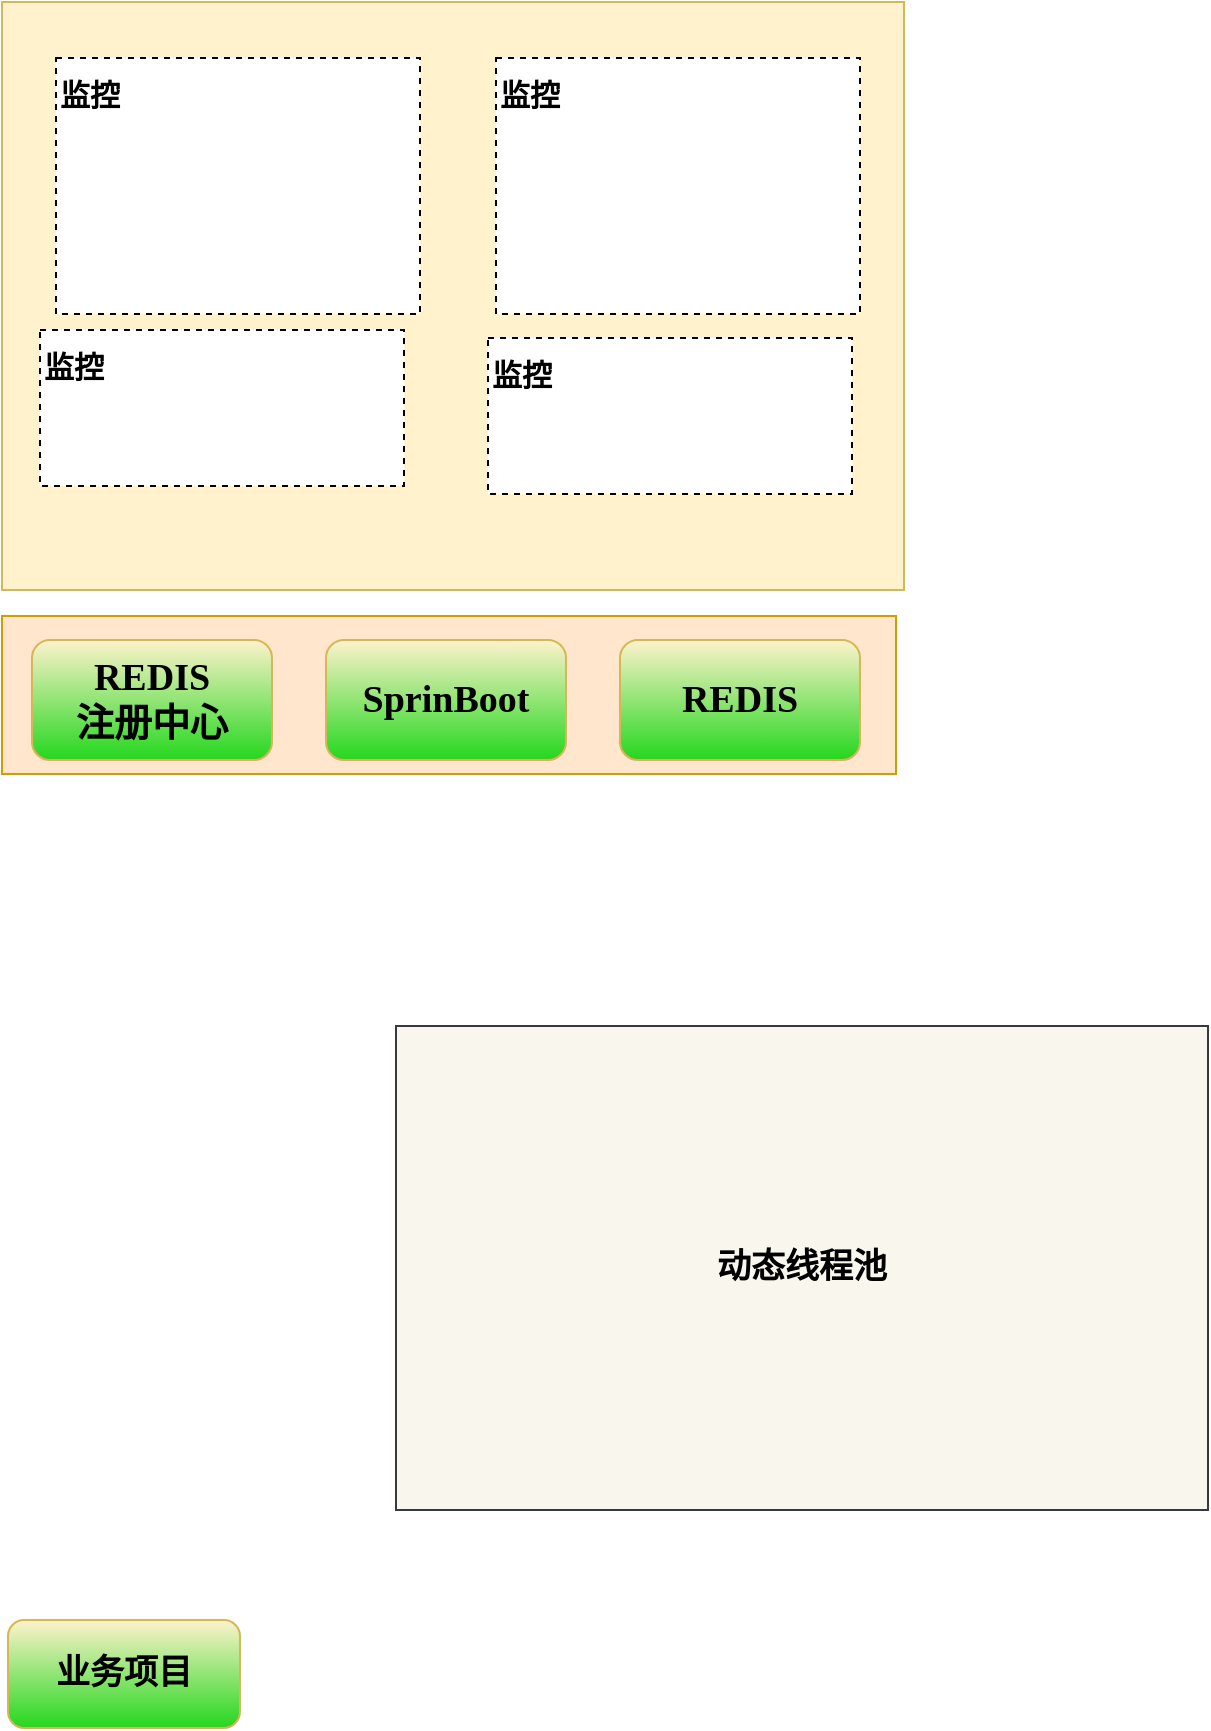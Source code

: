 <mxfile version="17.2.4" type="device"><diagram id="9KeMGKrxn6q_Oepx2NbP" name="第 1 页"><mxGraphModel dx="1502" dy="763" grid="0" gridSize="10" guides="1" tooltips="1" connect="1" arrows="1" fold="1" page="0" pageScale="1" pageWidth="827" pageHeight="1169" math="0" shadow="0"><root><mxCell id="0"/><mxCell id="1" parent="0"/><mxCell id="oLkC82Vo9SW3K-ndxWqC-4" value="" style="rounded=0;whiteSpace=wrap;html=1;fontFamily=ZCOOL KuaiLe;fontSource=https%3A%2F%2Ffonts.googleapis.com%2Fcss%3Ffamily%3DZCOOL%2BKuaiLe;fontSize=19;fillColor=#ffe6cc;strokeColor=#d79b00;" vertex="1" parent="1"><mxGeometry x="-2" y="430" width="447" height="79" as="geometry"/></mxCell><mxCell id="oLkC82Vo9SW3K-ndxWqC-1" value="REDIS&lt;br&gt;注册中心" style="rounded=1;whiteSpace=wrap;html=1;fillColor=#fff2cc;strokeColor=#d6b656;gradientColor=#24D71E;fontSize=19;fontFamily=ZCOOL KuaiLe;fontSource=https%3A%2F%2Ffonts.googleapis.com%2Fcss%3Ffamily%3DZCOOL%2BKuaiLe;fontStyle=1" vertex="1" parent="1"><mxGeometry x="13" y="442" width="120" height="60" as="geometry"/></mxCell><mxCell id="oLkC82Vo9SW3K-ndxWqC-2" value="SprinBoot" style="rounded=1;whiteSpace=wrap;html=1;fillColor=#fff2cc;strokeColor=#d6b656;gradientColor=#24D71E;fontSize=19;fontFamily=ZCOOL KuaiLe;fontSource=https%3A%2F%2Ffonts.googleapis.com%2Fcss%3Ffamily%3DZCOOL%2BKuaiLe;fontStyle=1" vertex="1" parent="1"><mxGeometry x="160" y="442" width="120" height="60" as="geometry"/></mxCell><mxCell id="oLkC82Vo9SW3K-ndxWqC-3" value="REDIS" style="rounded=1;whiteSpace=wrap;html=1;fillColor=#fff2cc;strokeColor=#d6b656;gradientColor=#24D71E;fontSize=19;fontFamily=ZCOOL KuaiLe;fontSource=https%3A%2F%2Ffonts.googleapis.com%2Fcss%3Ffamily%3DZCOOL%2BKuaiLe;fontStyle=1" vertex="1" parent="1"><mxGeometry x="307" y="442" width="120" height="60" as="geometry"/></mxCell><mxCell id="oLkC82Vo9SW3K-ndxWqC-6" value="" style="rounded=0;whiteSpace=wrap;html=1;fontFamily=ZCOOL KuaiLe;fontSource=https%3A%2F%2Ffonts.googleapis.com%2Fcss%3Ffamily%3DZCOOL%2BKuaiLe;fontSize=19;fillColor=#fff2cc;strokeColor=#d6b656;" vertex="1" parent="1"><mxGeometry x="-2" y="123" width="451" height="294" as="geometry"/></mxCell><mxCell id="oLkC82Vo9SW3K-ndxWqC-7" value="业务项目" style="rounded=1;whiteSpace=wrap;html=1;fillColor=#fff2cc;strokeColor=#d6b656;gradientColor=#24D71E;fontSize=17;fontFamily=ZCOOL KuaiLe;fontSource=https%3A%2F%2Ffonts.googleapis.com%2Fcss%3Ffamily%3DZCOOL%2BKuaiLe;fontStyle=1" vertex="1" parent="1"><mxGeometry x="1" y="932" width="116" height="54" as="geometry"/></mxCell><mxCell id="oLkC82Vo9SW3K-ndxWqC-8" value="&lt;font style=&quot;font-size: 15px&quot; face=&quot;Comic Sans MS&quot;&gt;&lt;b&gt;监控&lt;/b&gt;&lt;/font&gt;" style="rounded=0;whiteSpace=wrap;html=1;fontFamily=ZCOOL KuaiLe;fontSource=https%3A%2F%2Ffonts.googleapis.com%2Fcss%3Ffamily%3DZCOOL%2BKuaiLe;fontSize=19;dashed=1;verticalAlign=top;labelPosition=center;verticalLabelPosition=middle;align=left;horizontal=1;" vertex="1" parent="1"><mxGeometry x="25" y="151" width="182" height="128" as="geometry"/></mxCell><mxCell id="oLkC82Vo9SW3K-ndxWqC-10" value="&lt;font style=&quot;font-size: 15px&quot; face=&quot;Comic Sans MS&quot;&gt;&lt;b&gt;监控&lt;/b&gt;&lt;/font&gt;" style="rounded=0;whiteSpace=wrap;html=1;fontFamily=ZCOOL KuaiLe;fontSource=https%3A%2F%2Ffonts.googleapis.com%2Fcss%3Ffamily%3DZCOOL%2BKuaiLe;fontSize=19;dashed=1;verticalAlign=top;labelPosition=center;verticalLabelPosition=middle;align=left;horizontal=1;" vertex="1" parent="1"><mxGeometry x="245" y="151" width="182" height="128" as="geometry"/></mxCell><mxCell id="oLkC82Vo9SW3K-ndxWqC-11" value="&lt;font style=&quot;font-size: 15px&quot; face=&quot;Comic Sans MS&quot;&gt;&lt;b&gt;监控&lt;/b&gt;&lt;/font&gt;" style="rounded=0;whiteSpace=wrap;html=1;fontFamily=ZCOOL KuaiLe;fontSource=https%3A%2F%2Ffonts.googleapis.com%2Fcss%3Ffamily%3DZCOOL%2BKuaiLe;fontSize=19;dashed=1;verticalAlign=top;labelPosition=center;verticalLabelPosition=middle;align=left;horizontal=1;" vertex="1" parent="1"><mxGeometry x="17" y="287" width="182" height="78" as="geometry"/></mxCell><mxCell id="oLkC82Vo9SW3K-ndxWqC-12" value="&lt;font style=&quot;font-size: 15px&quot; face=&quot;Comic Sans MS&quot;&gt;&lt;b&gt;监控&lt;/b&gt;&lt;/font&gt;" style="rounded=0;whiteSpace=wrap;html=1;fontFamily=ZCOOL KuaiLe;fontSource=https%3A%2F%2Ffonts.googleapis.com%2Fcss%3Ffamily%3DZCOOL%2BKuaiLe;fontSize=19;dashed=1;verticalAlign=top;labelPosition=center;verticalLabelPosition=middle;align=left;horizontal=1;" vertex="1" parent="1"><mxGeometry x="241" y="291" width="182" height="78" as="geometry"/></mxCell><mxCell id="oLkC82Vo9SW3K-ndxWqC-13" value="动态线程池" style="rounded=0;whiteSpace=wrap;html=1;fontSize=17;fontFamily=ZCOOL KuaiLe;fontSource=https%3A%2F%2Ffonts.googleapis.com%2Fcss%3Ffamily%3DZCOOL%2BKuaiLe;fontStyle=1;glass=0;sketch=0;shadow=0;fillColor=#f9f7ed;strokeColor=#36393d;" vertex="1" parent="1"><mxGeometry x="195" y="635" width="406" height="242" as="geometry"/></mxCell></root></mxGraphModel></diagram></mxfile>